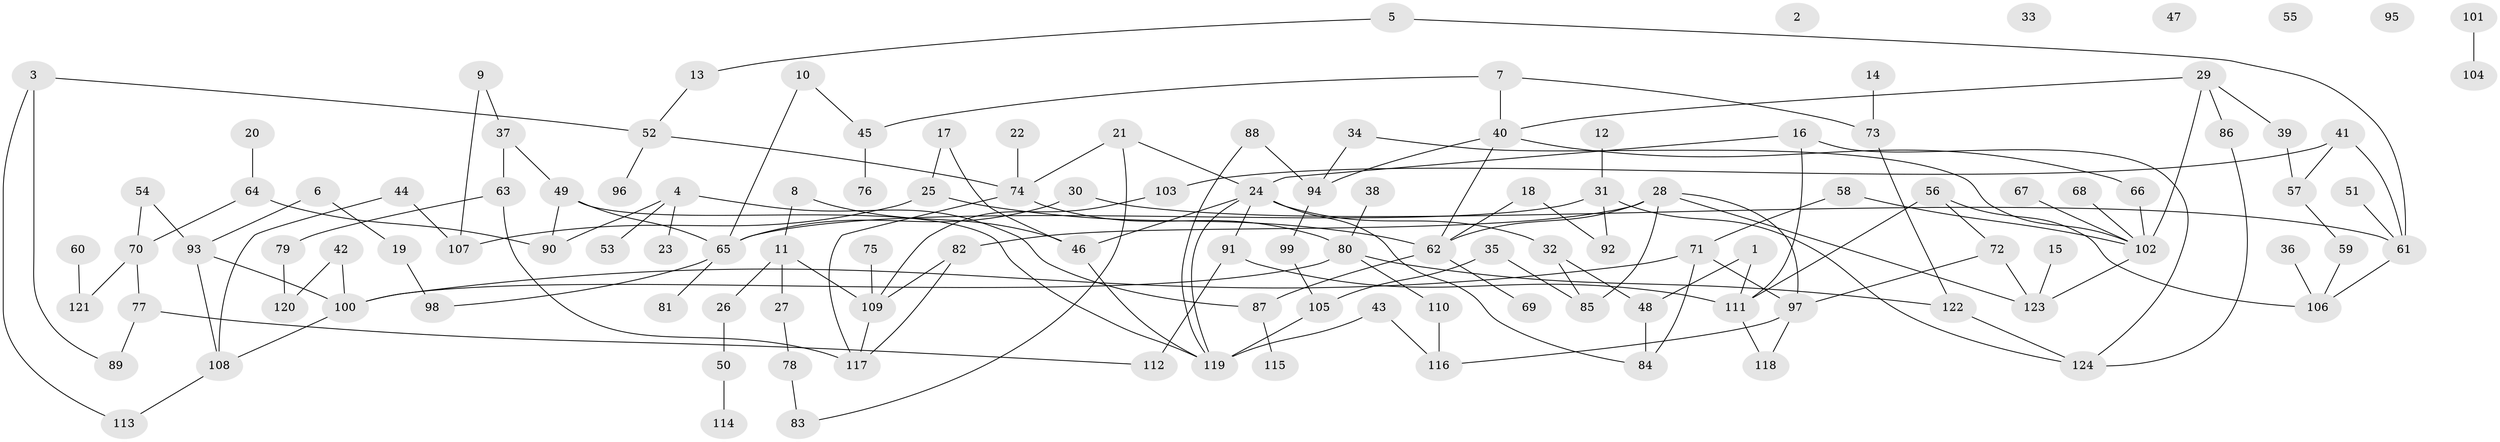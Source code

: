 // Generated by graph-tools (version 1.1) at 2025/40/03/09/25 04:40:35]
// undirected, 124 vertices, 162 edges
graph export_dot {
graph [start="1"]
  node [color=gray90,style=filled];
  1;
  2;
  3;
  4;
  5;
  6;
  7;
  8;
  9;
  10;
  11;
  12;
  13;
  14;
  15;
  16;
  17;
  18;
  19;
  20;
  21;
  22;
  23;
  24;
  25;
  26;
  27;
  28;
  29;
  30;
  31;
  32;
  33;
  34;
  35;
  36;
  37;
  38;
  39;
  40;
  41;
  42;
  43;
  44;
  45;
  46;
  47;
  48;
  49;
  50;
  51;
  52;
  53;
  54;
  55;
  56;
  57;
  58;
  59;
  60;
  61;
  62;
  63;
  64;
  65;
  66;
  67;
  68;
  69;
  70;
  71;
  72;
  73;
  74;
  75;
  76;
  77;
  78;
  79;
  80;
  81;
  82;
  83;
  84;
  85;
  86;
  87;
  88;
  89;
  90;
  91;
  92;
  93;
  94;
  95;
  96;
  97;
  98;
  99;
  100;
  101;
  102;
  103;
  104;
  105;
  106;
  107;
  108;
  109;
  110;
  111;
  112;
  113;
  114;
  115;
  116;
  117;
  118;
  119;
  120;
  121;
  122;
  123;
  124;
  1 -- 48;
  1 -- 111;
  3 -- 52;
  3 -- 89;
  3 -- 113;
  4 -- 23;
  4 -- 53;
  4 -- 87;
  4 -- 90;
  5 -- 13;
  5 -- 61;
  6 -- 19;
  6 -- 93;
  7 -- 40;
  7 -- 45;
  7 -- 73;
  8 -- 11;
  8 -- 46;
  9 -- 37;
  9 -- 107;
  10 -- 45;
  10 -- 65;
  11 -- 26;
  11 -- 27;
  11 -- 109;
  12 -- 31;
  13 -- 52;
  14 -- 73;
  15 -- 123;
  16 -- 24;
  16 -- 111;
  16 -- 124;
  17 -- 25;
  17 -- 46;
  18 -- 62;
  18 -- 92;
  19 -- 98;
  20 -- 64;
  21 -- 24;
  21 -- 74;
  21 -- 83;
  22 -- 74;
  24 -- 32;
  24 -- 46;
  24 -- 84;
  24 -- 91;
  24 -- 119;
  25 -- 62;
  25 -- 107;
  26 -- 50;
  27 -- 78;
  28 -- 62;
  28 -- 82;
  28 -- 85;
  28 -- 97;
  28 -- 123;
  29 -- 39;
  29 -- 40;
  29 -- 86;
  29 -- 102;
  30 -- 61;
  30 -- 65;
  31 -- 65;
  31 -- 92;
  31 -- 124;
  32 -- 48;
  32 -- 85;
  34 -- 94;
  34 -- 102;
  35 -- 85;
  35 -- 105;
  36 -- 106;
  37 -- 49;
  37 -- 63;
  38 -- 80;
  39 -- 57;
  40 -- 62;
  40 -- 66;
  40 -- 94;
  41 -- 57;
  41 -- 61;
  41 -- 103;
  42 -- 100;
  42 -- 120;
  43 -- 116;
  43 -- 119;
  44 -- 107;
  44 -- 108;
  45 -- 76;
  46 -- 119;
  48 -- 84;
  49 -- 65;
  49 -- 90;
  49 -- 119;
  50 -- 114;
  51 -- 61;
  52 -- 74;
  52 -- 96;
  54 -- 70;
  54 -- 93;
  56 -- 72;
  56 -- 106;
  56 -- 111;
  57 -- 59;
  58 -- 71;
  58 -- 102;
  59 -- 106;
  60 -- 121;
  61 -- 106;
  62 -- 69;
  62 -- 87;
  63 -- 79;
  63 -- 117;
  64 -- 70;
  64 -- 90;
  65 -- 81;
  65 -- 98;
  66 -- 102;
  67 -- 102;
  68 -- 102;
  70 -- 77;
  70 -- 121;
  71 -- 84;
  71 -- 97;
  71 -- 100;
  72 -- 97;
  72 -- 123;
  73 -- 122;
  74 -- 80;
  74 -- 117;
  75 -- 109;
  77 -- 89;
  77 -- 112;
  78 -- 83;
  79 -- 120;
  80 -- 100;
  80 -- 110;
  80 -- 122;
  82 -- 109;
  82 -- 117;
  86 -- 124;
  87 -- 115;
  88 -- 94;
  88 -- 119;
  91 -- 111;
  91 -- 112;
  93 -- 100;
  93 -- 108;
  94 -- 99;
  97 -- 116;
  97 -- 118;
  99 -- 105;
  100 -- 108;
  101 -- 104;
  102 -- 123;
  103 -- 109;
  105 -- 119;
  108 -- 113;
  109 -- 117;
  110 -- 116;
  111 -- 118;
  122 -- 124;
}

